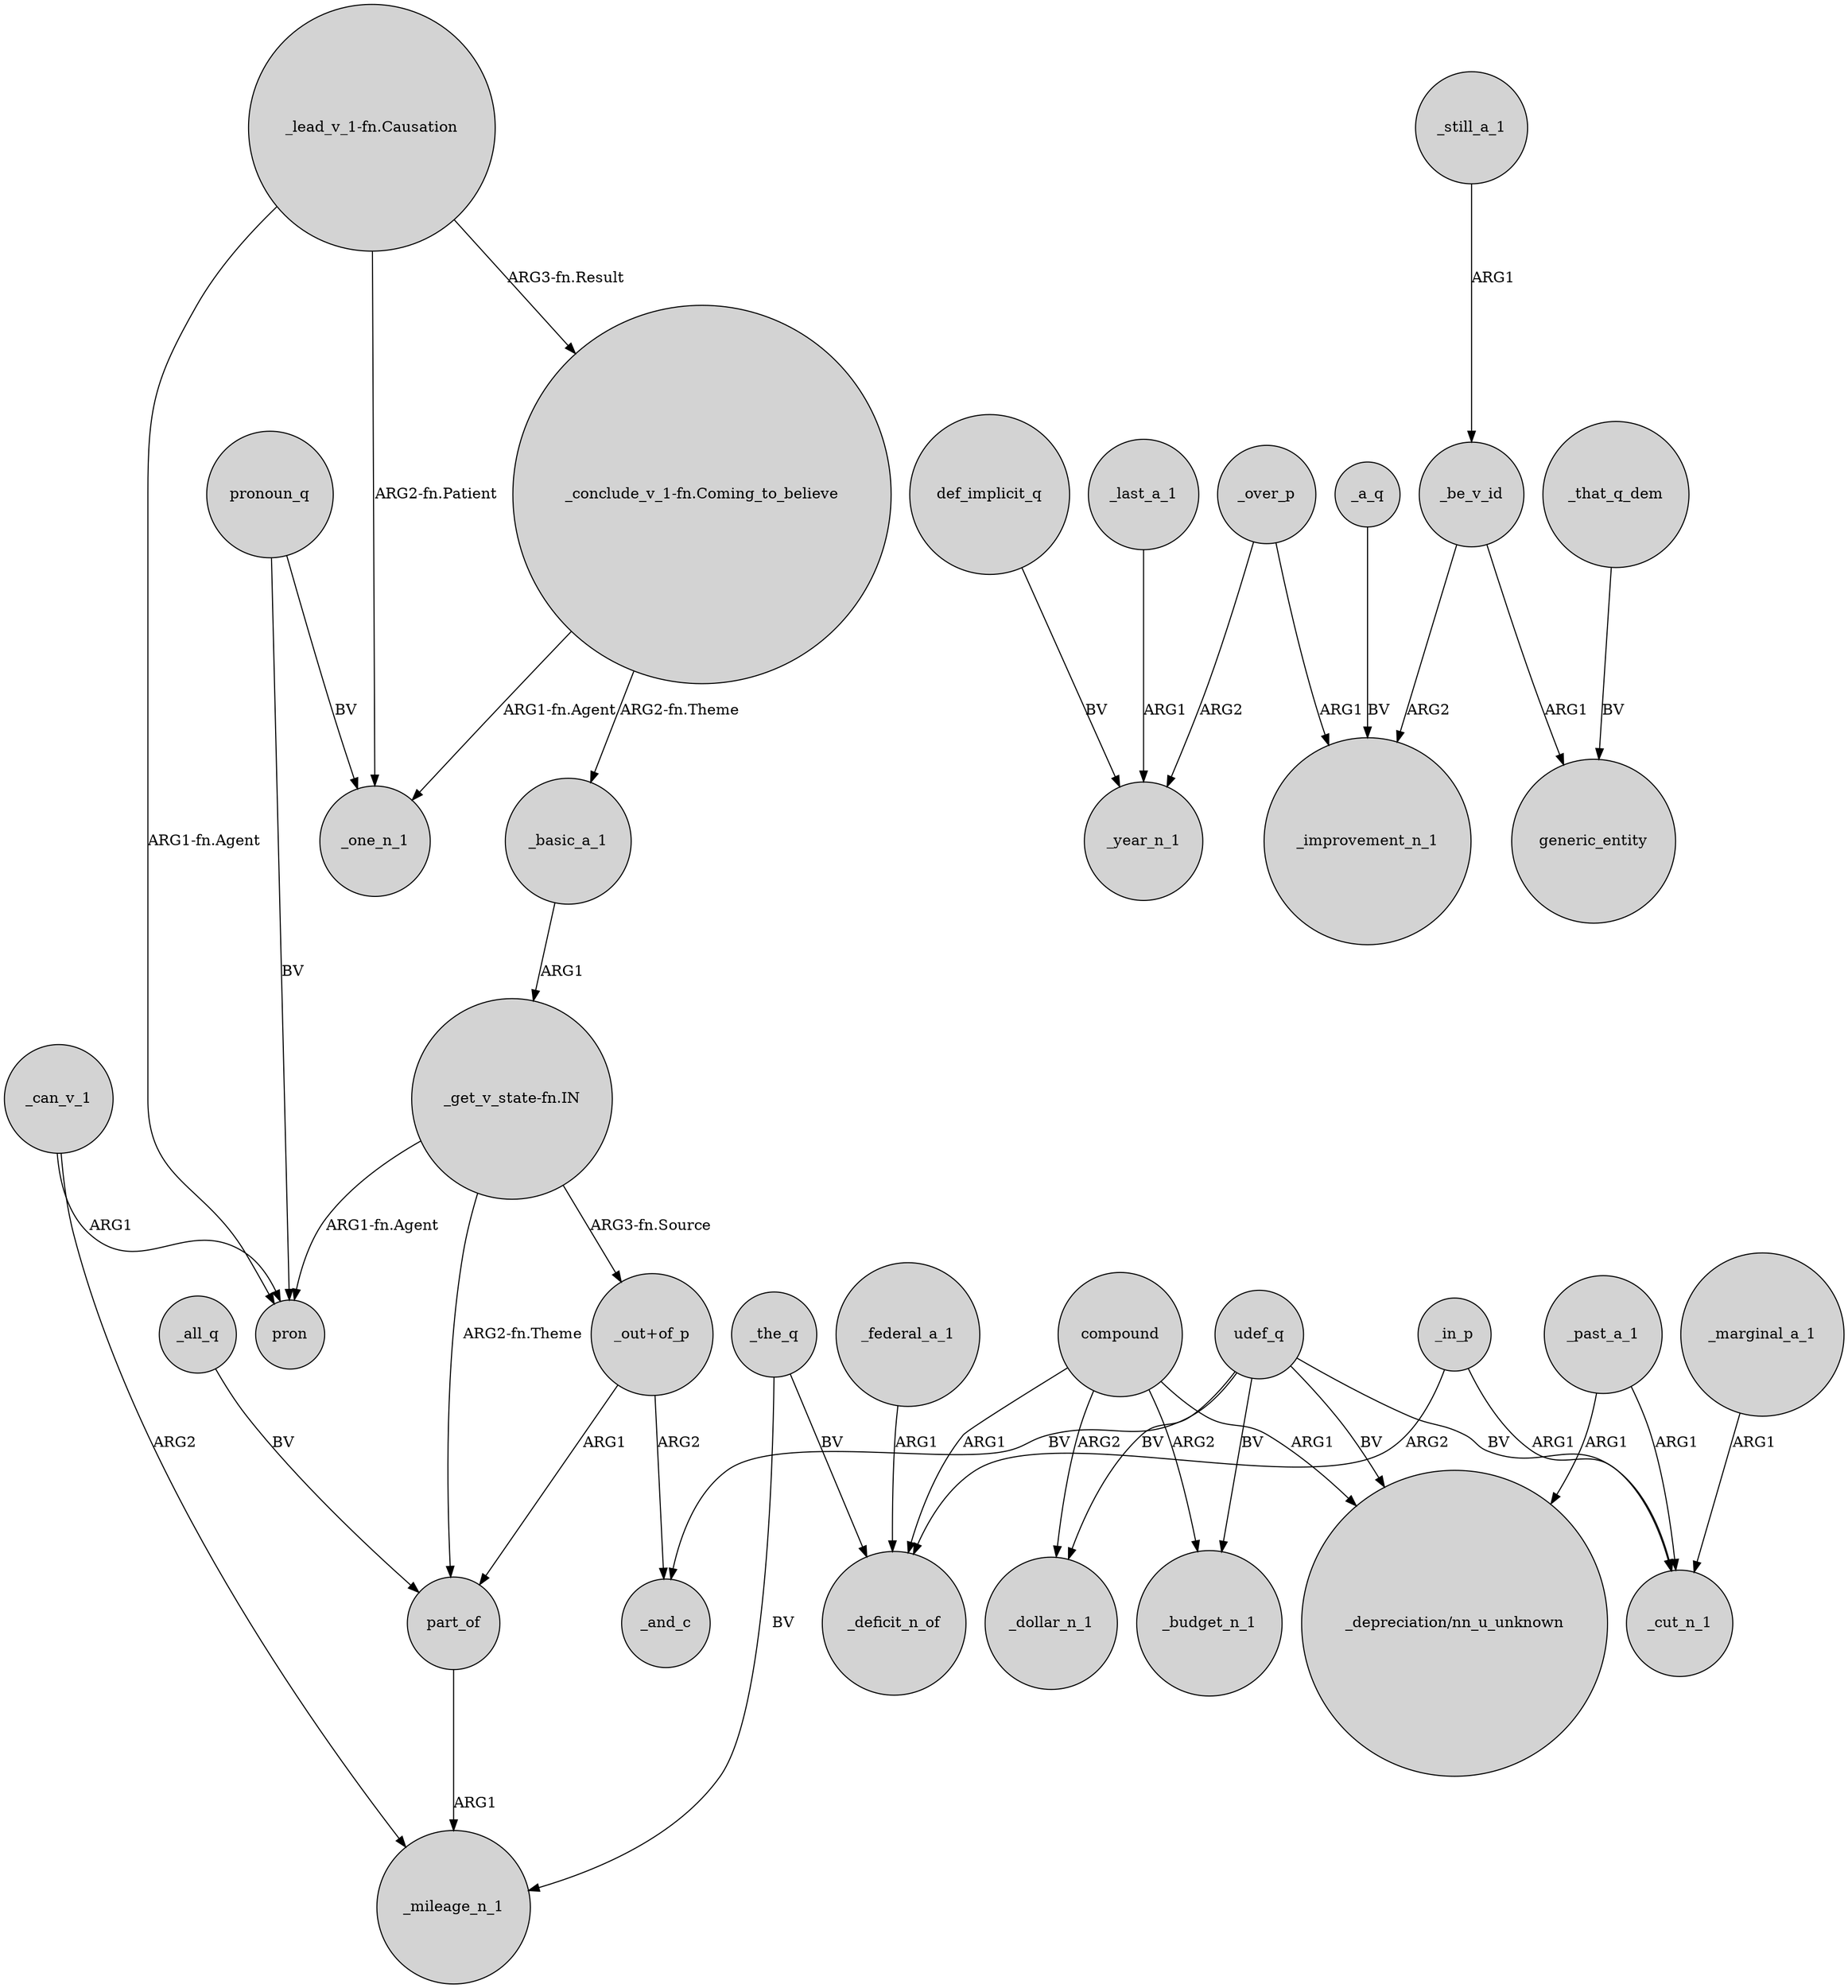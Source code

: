 digraph {
	node [shape=circle style=filled]
	"_get_v_state-fn.IN" -> "_out+of_p" [label="ARG3-fn.Source"]
	"_out+of_p" -> part_of [label=ARG1]
	_can_v_1 -> pron [label=ARG1]
	part_of -> _mileage_n_1 [label=ARG1]
	_all_q -> part_of [label=BV]
	_the_q -> _mileage_n_1 [label=BV]
	def_implicit_q -> _year_n_1 [label=BV]
	_that_q_dem -> generic_entity [label=BV]
	_still_a_1 -> _be_v_id [label=ARG1]
	"_get_v_state-fn.IN" -> part_of [label="ARG2-fn.Theme"]
	"_conclude_v_1-fn.Coming_to_believe" -> _basic_a_1 [label="ARG2-fn.Theme"]
	compound -> "_depreciation/nn_u_unknown" [label=ARG1]
	_in_p -> _cut_n_1 [label=ARG1]
	"_conclude_v_1-fn.Coming_to_believe" -> _one_n_1 [label="ARG1-fn.Agent"]
	_past_a_1 -> _cut_n_1 [label=ARG1]
	_federal_a_1 -> _deficit_n_of [label=ARG1]
	_can_v_1 -> _mileage_n_1 [label=ARG2]
	_be_v_id -> generic_entity [label=ARG1]
	compound -> _budget_n_1 [label=ARG2]
	"_lead_v_1-fn.Causation" -> "_conclude_v_1-fn.Coming_to_believe" [label="ARG3-fn.Result"]
	udef_q -> "_depreciation/nn_u_unknown" [label=BV]
	pronoun_q -> pron [label=BV]
	_past_a_1 -> "_depreciation/nn_u_unknown" [label=ARG1]
	_be_v_id -> _improvement_n_1 [label=ARG2]
	_a_q -> _improvement_n_1 [label=BV]
	compound -> _deficit_n_of [label=ARG1]
	_over_p -> _improvement_n_1 [label=ARG1]
	udef_q -> _cut_n_1 [label=BV]
	udef_q -> _budget_n_1 [label=BV]
	_last_a_1 -> _year_n_1 [label=ARG1]
	pronoun_q -> _one_n_1 [label=BV]
	"_lead_v_1-fn.Causation" -> pron [label="ARG1-fn.Agent"]
	_basic_a_1 -> "_get_v_state-fn.IN" [label=ARG1]
	_over_p -> _year_n_1 [label=ARG2]
	_the_q -> _deficit_n_of [label=BV]
	"_out+of_p" -> _and_c [label=ARG2]
	udef_q -> _dollar_n_1 [label=BV]
	compound -> _dollar_n_1 [label=ARG2]
	udef_q -> _and_c [label=BV]
	_marginal_a_1 -> _cut_n_1 [label=ARG1]
	"_lead_v_1-fn.Causation" -> _one_n_1 [label="ARG2-fn.Patient"]
	"_get_v_state-fn.IN" -> pron [label="ARG1-fn.Agent"]
	_in_p -> _deficit_n_of [label=ARG2]
}
